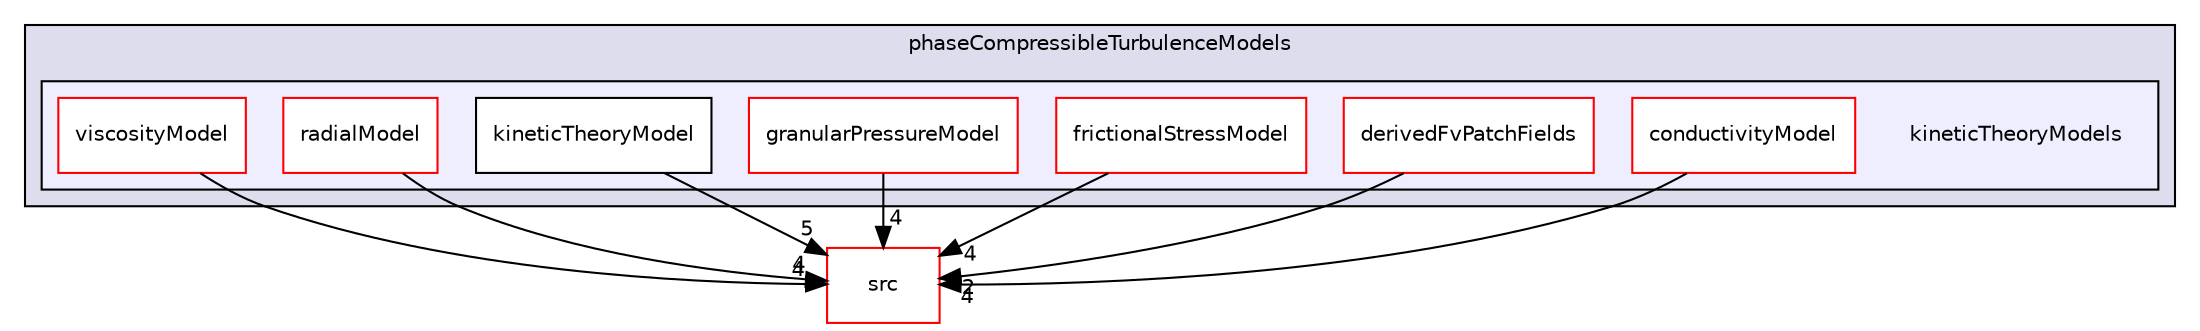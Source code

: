 digraph "applications/solvers/multiphase/twoPhaseEulerFoam/phaseCompressibleTurbulenceModels/kineticTheoryModels" {
  bgcolor=transparent;
  compound=true
  node [ fontsize="10", fontname="Helvetica"];
  edge [ labelfontsize="10", labelfontname="Helvetica"];
  subgraph clusterdir_0ef23d3ece64393022aafe54aa180a7c {
    graph [ bgcolor="#ddddee", pencolor="black", label="phaseCompressibleTurbulenceModels" fontname="Helvetica", fontsize="10", URL="dir_0ef23d3ece64393022aafe54aa180a7c.html"]
  subgraph clusterdir_18940e7e4fb44f9ad3a0587e01140041 {
    graph [ bgcolor="#eeeeff", pencolor="black", label="" URL="dir_18940e7e4fb44f9ad3a0587e01140041.html"];
    dir_18940e7e4fb44f9ad3a0587e01140041 [shape=plaintext label="kineticTheoryModels"];
    dir_ba321717d448fd8e54ed59d33003675b [shape=box label="conductivityModel" color="red" fillcolor="white" style="filled" URL="dir_ba321717d448fd8e54ed59d33003675b.html"];
    dir_b95f3ed2c94842634c0a0c14885ad0c5 [shape=box label="derivedFvPatchFields" color="red" fillcolor="white" style="filled" URL="dir_b95f3ed2c94842634c0a0c14885ad0c5.html"];
    dir_0105b01121de7b92f68615c3d021d922 [shape=box label="frictionalStressModel" color="red" fillcolor="white" style="filled" URL="dir_0105b01121de7b92f68615c3d021d922.html"];
    dir_8a87f5759e8efc37b819fa36188b226f [shape=box label="granularPressureModel" color="red" fillcolor="white" style="filled" URL="dir_8a87f5759e8efc37b819fa36188b226f.html"];
    dir_cf4d3670220bc19a63001f4205030acc [shape=box label="kineticTheoryModel" color="black" fillcolor="white" style="filled" URL="dir_cf4d3670220bc19a63001f4205030acc.html"];
    dir_457aacccdf25eced75bbda085efde982 [shape=box label="radialModel" color="red" fillcolor="white" style="filled" URL="dir_457aacccdf25eced75bbda085efde982.html"];
    dir_3a016090ec0dbe2adbd41e72261da980 [shape=box label="viscosityModel" color="red" fillcolor="white" style="filled" URL="dir_3a016090ec0dbe2adbd41e72261da980.html"];
  }
  }
  dir_68267d1309a1af8e8297ef4c3efbcdba [shape=box label="src" color="red" URL="dir_68267d1309a1af8e8297ef4c3efbcdba.html"];
  dir_b95f3ed2c94842634c0a0c14885ad0c5->dir_68267d1309a1af8e8297ef4c3efbcdba [headlabel="2", labeldistance=1.5 headhref="dir_000392_000736.html"];
  dir_457aacccdf25eced75bbda085efde982->dir_68267d1309a1af8e8297ef4c3efbcdba [headlabel="4", labeldistance=1.5 headhref="dir_000417_000736.html"];
  dir_0105b01121de7b92f68615c3d021d922->dir_68267d1309a1af8e8297ef4c3efbcdba [headlabel="4", labeldistance=1.5 headhref="dir_000398_000736.html"];
  dir_8a87f5759e8efc37b819fa36188b226f->dir_68267d1309a1af8e8297ef4c3efbcdba [headlabel="4", labeldistance=1.5 headhref="dir_000407_000736.html"];
  dir_ba321717d448fd8e54ed59d33003675b->dir_68267d1309a1af8e8297ef4c3efbcdba [headlabel="4", labeldistance=1.5 headhref="dir_000382_000736.html"];
  dir_cf4d3670220bc19a63001f4205030acc->dir_68267d1309a1af8e8297ef4c3efbcdba [headlabel="5", labeldistance=1.5 headhref="dir_000414_000736.html"];
  dir_3a016090ec0dbe2adbd41e72261da980->dir_68267d1309a1af8e8297ef4c3efbcdba [headlabel="4", labeldistance=1.5 headhref="dir_000427_000736.html"];
}
